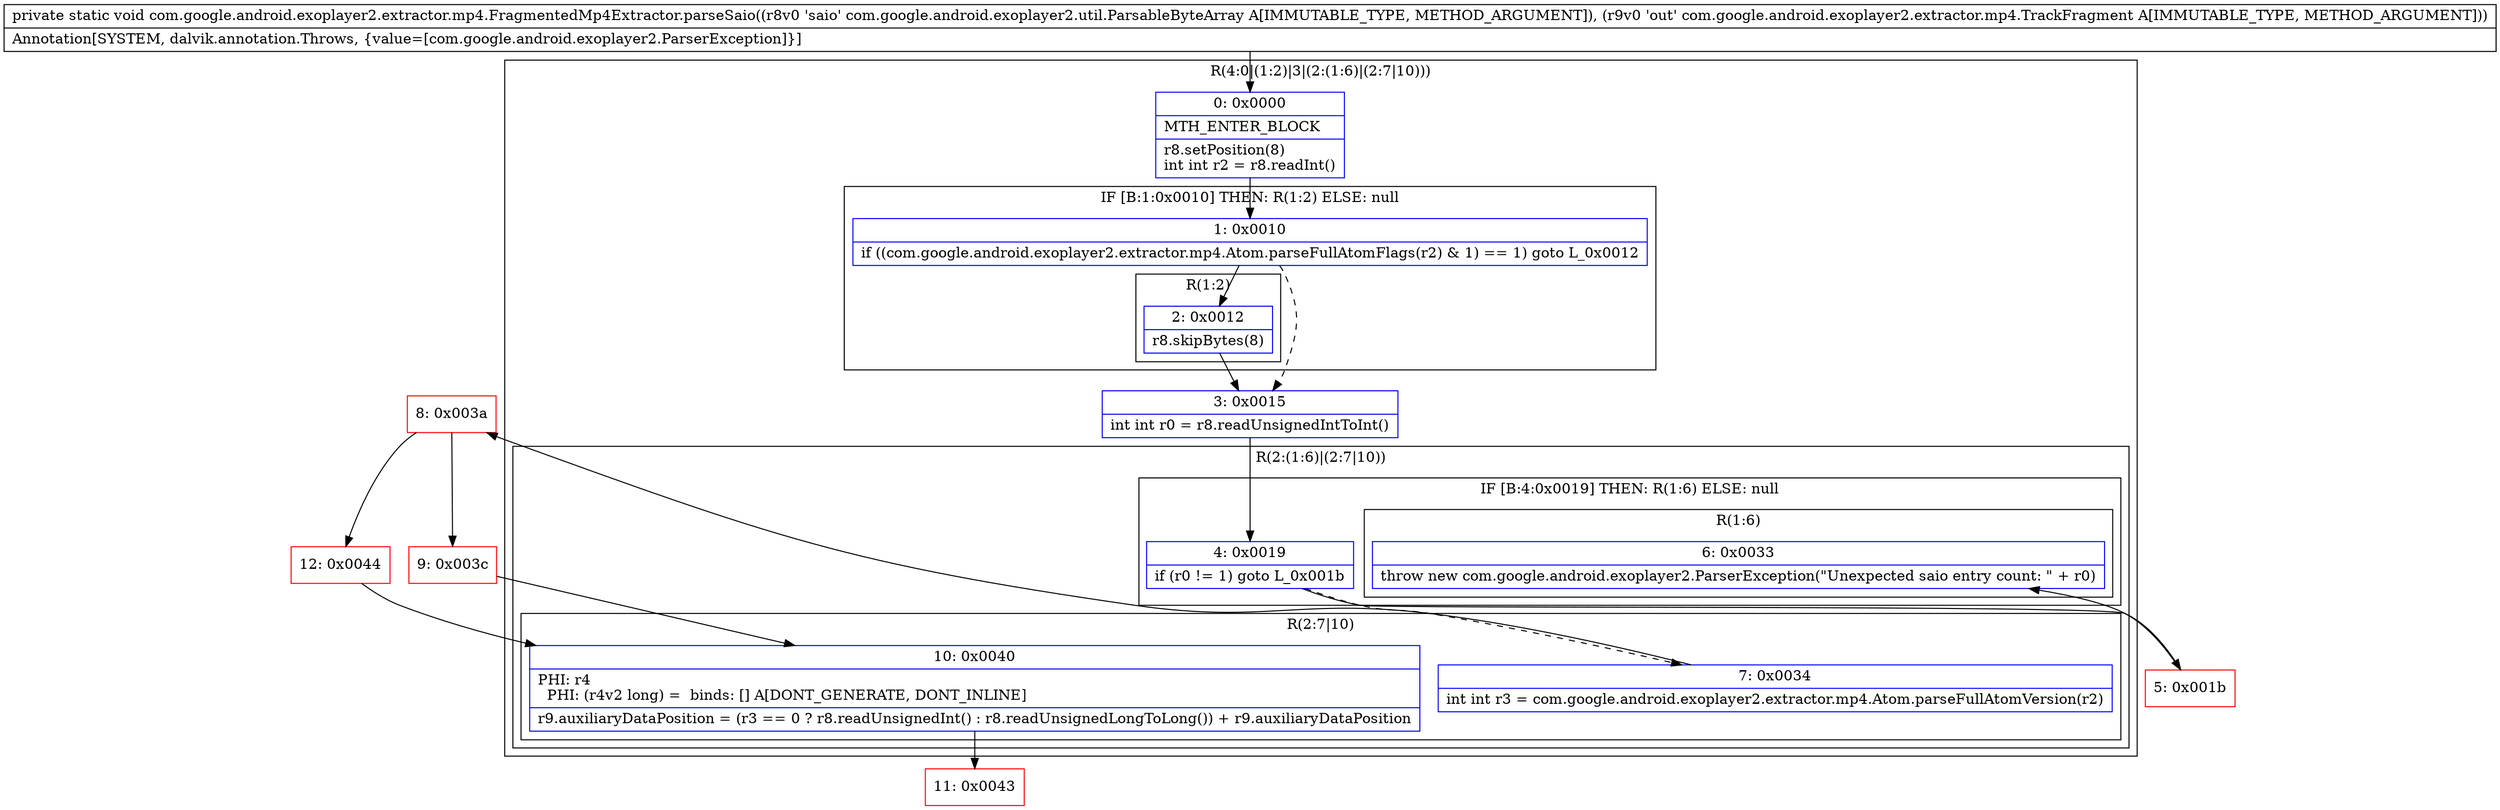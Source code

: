 digraph "CFG forcom.google.android.exoplayer2.extractor.mp4.FragmentedMp4Extractor.parseSaio(Lcom\/google\/android\/exoplayer2\/util\/ParsableByteArray;Lcom\/google\/android\/exoplayer2\/extractor\/mp4\/TrackFragment;)V" {
subgraph cluster_Region_1722695813 {
label = "R(4:0|(1:2)|3|(2:(1:6)|(2:7|10)))";
node [shape=record,color=blue];
Node_0 [shape=record,label="{0\:\ 0x0000|MTH_ENTER_BLOCK\l|r8.setPosition(8)\lint int r2 = r8.readInt()\l}"];
subgraph cluster_IfRegion_1984977052 {
label = "IF [B:1:0x0010] THEN: R(1:2) ELSE: null";
node [shape=record,color=blue];
Node_1 [shape=record,label="{1\:\ 0x0010|if ((com.google.android.exoplayer2.extractor.mp4.Atom.parseFullAtomFlags(r2) & 1) == 1) goto L_0x0012\l}"];
subgraph cluster_Region_198774811 {
label = "R(1:2)";
node [shape=record,color=blue];
Node_2 [shape=record,label="{2\:\ 0x0012|r8.skipBytes(8)\l}"];
}
}
Node_3 [shape=record,label="{3\:\ 0x0015|int int r0 = r8.readUnsignedIntToInt()\l}"];
subgraph cluster_Region_1930089114 {
label = "R(2:(1:6)|(2:7|10))";
node [shape=record,color=blue];
subgraph cluster_IfRegion_437381032 {
label = "IF [B:4:0x0019] THEN: R(1:6) ELSE: null";
node [shape=record,color=blue];
Node_4 [shape=record,label="{4\:\ 0x0019|if (r0 != 1) goto L_0x001b\l}"];
subgraph cluster_Region_246359559 {
label = "R(1:6)";
node [shape=record,color=blue];
Node_6 [shape=record,label="{6\:\ 0x0033|throw new com.google.android.exoplayer2.ParserException(\"Unexpected saio entry count: \" + r0)\l}"];
}
}
subgraph cluster_Region_2055246789 {
label = "R(2:7|10)";
node [shape=record,color=blue];
Node_7 [shape=record,label="{7\:\ 0x0034|int int r3 = com.google.android.exoplayer2.extractor.mp4.Atom.parseFullAtomVersion(r2)\l}"];
Node_10 [shape=record,label="{10\:\ 0x0040|PHI: r4 \l  PHI: (r4v2 long) =  binds: [] A[DONT_GENERATE, DONT_INLINE]\l|r9.auxiliaryDataPosition = (r3 == 0 ? r8.readUnsignedInt() : r8.readUnsignedLongToLong()) + r9.auxiliaryDataPosition\l}"];
}
}
}
Node_5 [shape=record,color=red,label="{5\:\ 0x001b}"];
Node_8 [shape=record,color=red,label="{8\:\ 0x003a}"];
Node_9 [shape=record,color=red,label="{9\:\ 0x003c}"];
Node_11 [shape=record,color=red,label="{11\:\ 0x0043}"];
Node_12 [shape=record,color=red,label="{12\:\ 0x0044}"];
MethodNode[shape=record,label="{private static void com.google.android.exoplayer2.extractor.mp4.FragmentedMp4Extractor.parseSaio((r8v0 'saio' com.google.android.exoplayer2.util.ParsableByteArray A[IMMUTABLE_TYPE, METHOD_ARGUMENT]), (r9v0 'out' com.google.android.exoplayer2.extractor.mp4.TrackFragment A[IMMUTABLE_TYPE, METHOD_ARGUMENT]))  | Annotation[SYSTEM, dalvik.annotation.Throws, \{value=[com.google.android.exoplayer2.ParserException]\}]\l}"];
MethodNode -> Node_0;
Node_0 -> Node_1;
Node_1 -> Node_2;
Node_1 -> Node_3[style=dashed];
Node_2 -> Node_3;
Node_3 -> Node_4;
Node_4 -> Node_5;
Node_4 -> Node_7[style=dashed];
Node_7 -> Node_8;
Node_10 -> Node_11;
Node_5 -> Node_6;
Node_8 -> Node_9;
Node_8 -> Node_12;
Node_9 -> Node_10;
Node_12 -> Node_10;
}


